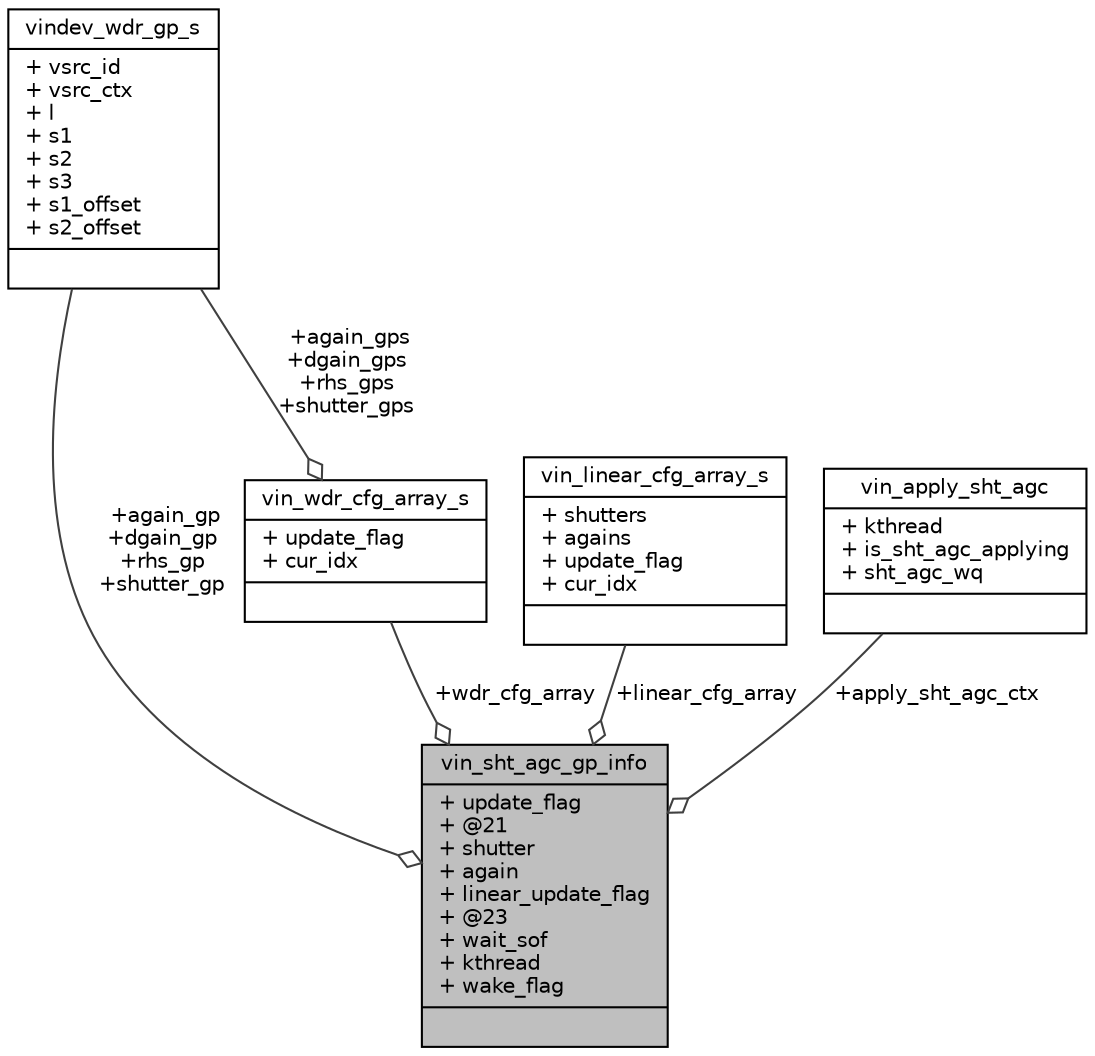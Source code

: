 digraph "vin_sht_agc_gp_info"
{
 // INTERACTIVE_SVG=YES
 // LATEX_PDF_SIZE
  bgcolor="transparent";
  edge [fontname="Helvetica",fontsize="10",labelfontname="Helvetica",labelfontsize="10"];
  node [fontname="Helvetica",fontsize="10",shape=record];
  Node1 [label="{vin_sht_agc_gp_info\n|+ update_flag\l+ @21\l+ shutter\l+ again\l+ linear_update_flag\l+ @23\l+ wait_sof\l+ kthread\l+ wake_flag\l|}",height=0.2,width=0.4,color="black", fillcolor="grey75", style="filled", fontcolor="black",tooltip=" "];
  Node2 -> Node1 [color="grey25",fontsize="10",style="solid",label=" +again_gp\n+dgain_gp\n+rhs_gp\n+shutter_gp" ,arrowhead="odiamond",fontname="Helvetica"];
  Node2 [label="{vindev_wdr_gp_s\n|+ vsrc_id\l+ vsrc_ctx\l+ l\l+ s1\l+ s2\l+ s3\l+ s1_offset\l+ s2_offset\l|}",height=0.2,width=0.4,color="black",URL="/root/CooperSDK1.6_Provided/cooper_linux_sdk_1.6_20240129/cooper_linux_sdk_1.6/ambarella/out/doc_out/cv3_doc/doc/library/library.tag$df/d81/structvindev__wdr__gp__s",tooltip=" "];
  Node3 -> Node1 [color="grey25",fontsize="10",style="solid",label=" +wdr_cfg_array" ,arrowhead="odiamond",fontname="Helvetica"];
  Node3 [label="{vin_wdr_cfg_array_s\n|+ update_flag\l+ cur_idx\l|}",height=0.2,width=0.4,color="black",URL="$d4/d82/structvin__wdr__cfg__array__s.html",tooltip=" "];
  Node2 -> Node3 [color="grey25",fontsize="10",style="solid",label=" +again_gps\n+dgain_gps\n+rhs_gps\n+shutter_gps" ,arrowhead="odiamond",fontname="Helvetica"];
  Node4 -> Node1 [color="grey25",fontsize="10",style="solid",label=" +linear_cfg_array" ,arrowhead="odiamond",fontname="Helvetica"];
  Node4 [label="{vin_linear_cfg_array_s\n|+ shutters\l+ agains\l+ update_flag\l+ cur_idx\l|}",height=0.2,width=0.4,color="black",URL="$d9/d29/structvin__linear__cfg__array__s.html",tooltip=" "];
  Node5 -> Node1 [color="grey25",fontsize="10",style="solid",label=" +apply_sht_agc_ctx" ,arrowhead="odiamond",fontname="Helvetica"];
  Node5 [label="{vin_apply_sht_agc\n|+ kthread\l+ is_sht_agc_applying\l+ sht_agc_wq\l|}",height=0.2,width=0.4,color="black",URL="$d1/d5e/structvin__apply__sht__agc.html",tooltip=" "];
}
